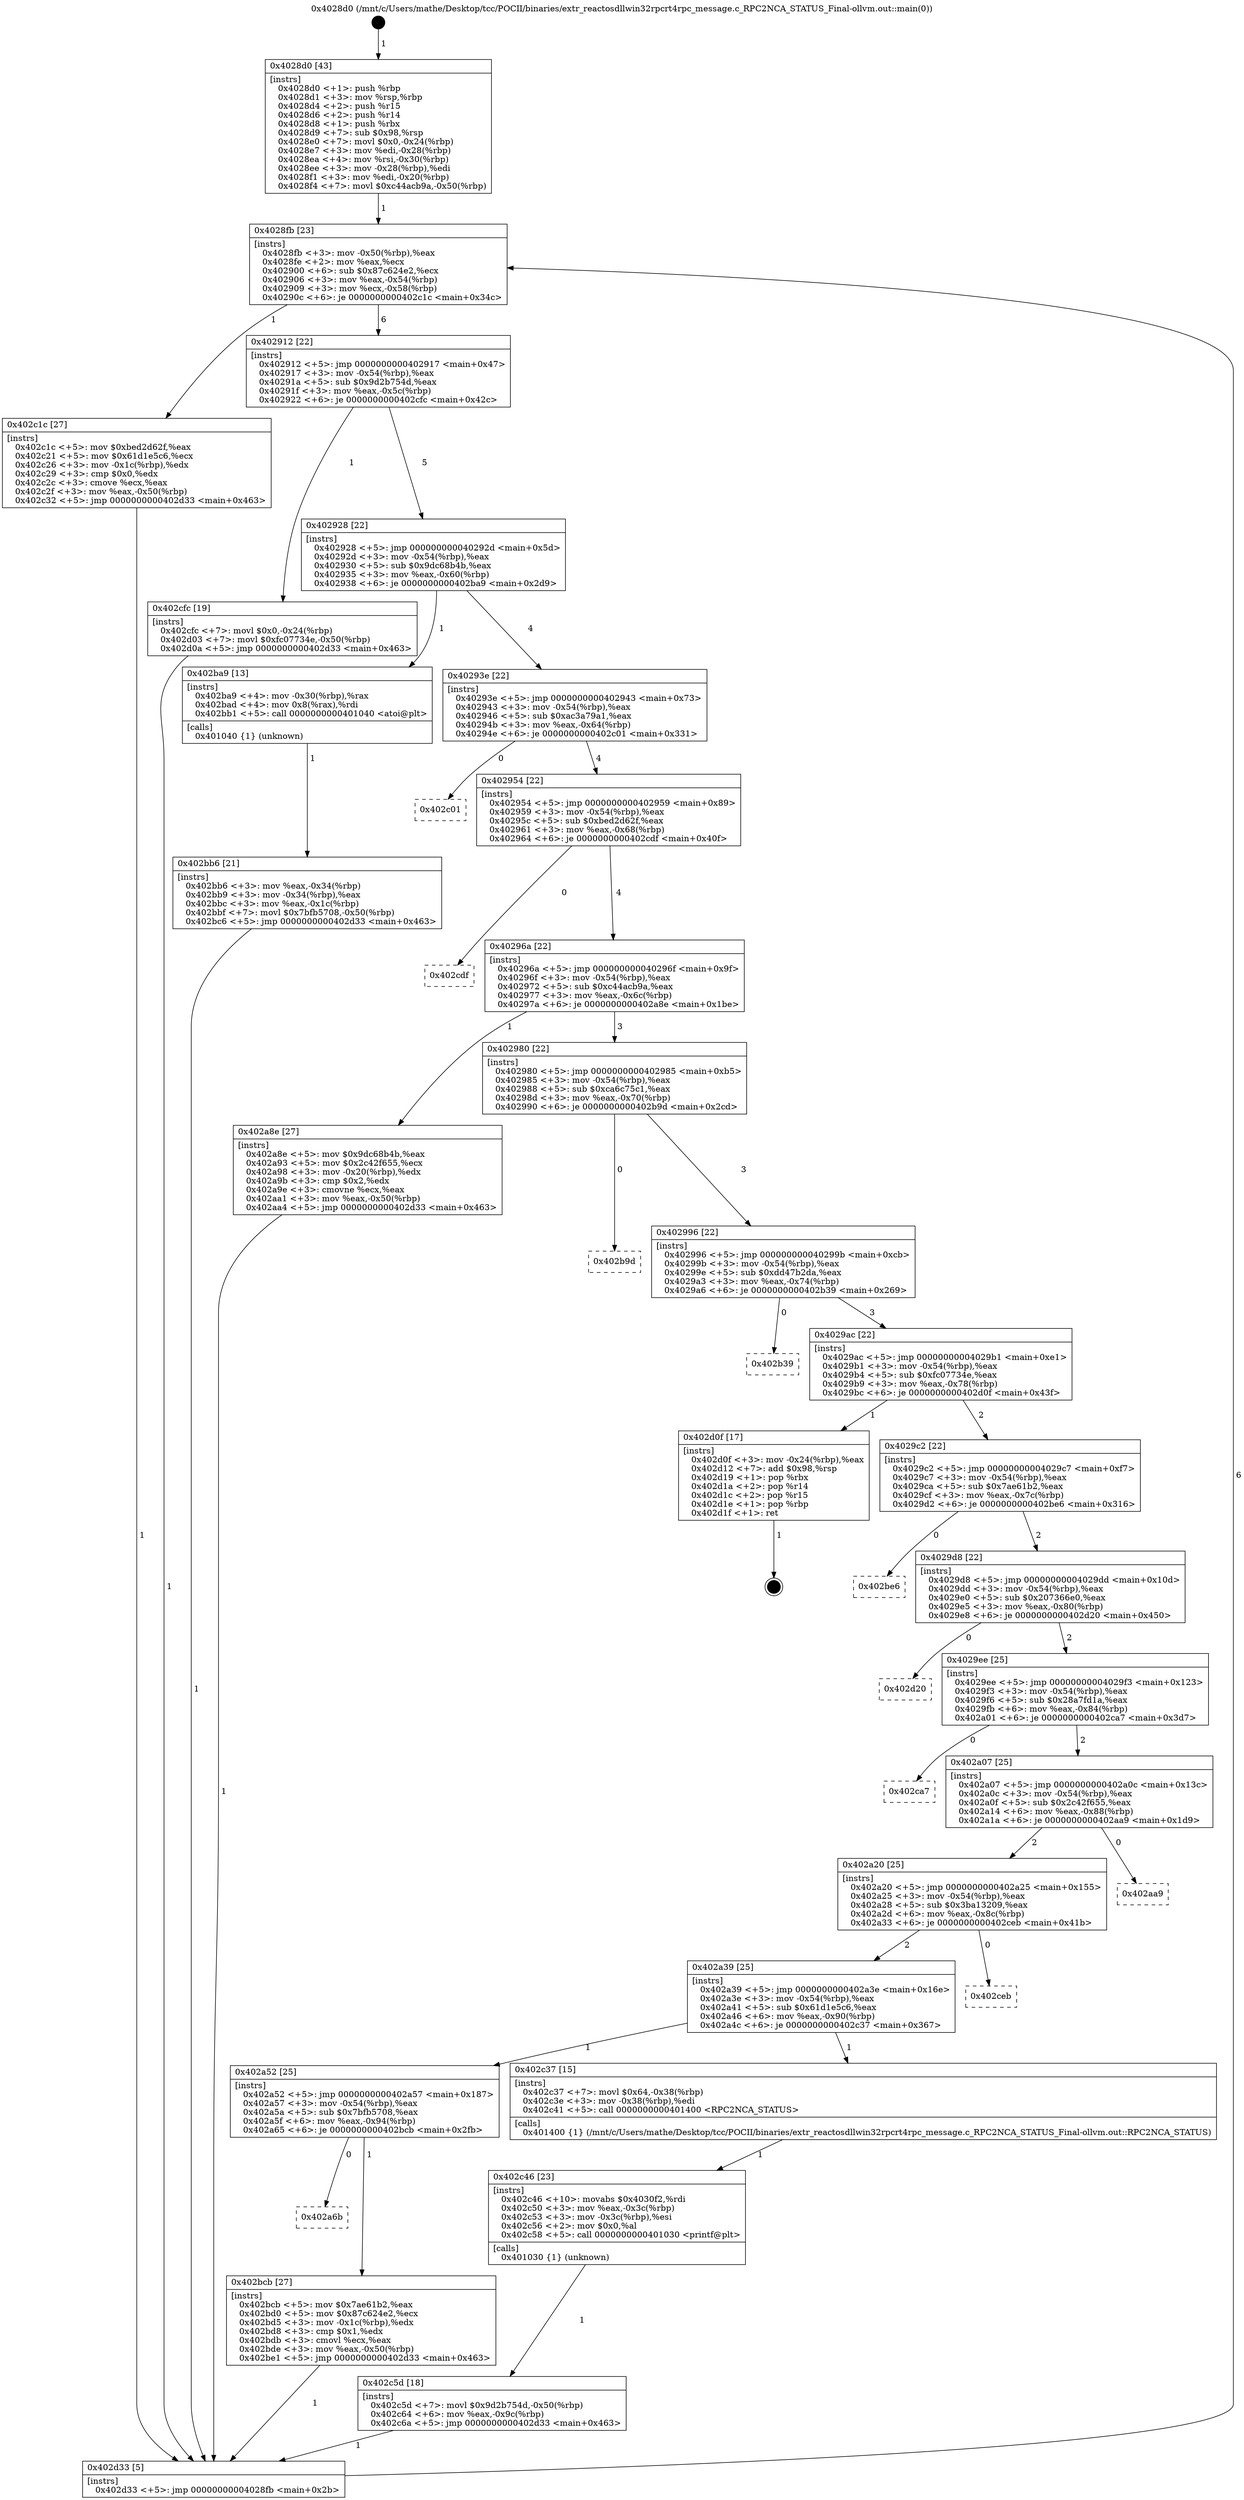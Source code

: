 digraph "0x4028d0" {
  label = "0x4028d0 (/mnt/c/Users/mathe/Desktop/tcc/POCII/binaries/extr_reactosdllwin32rpcrt4rpc_message.c_RPC2NCA_STATUS_Final-ollvm.out::main(0))"
  labelloc = "t"
  node[shape=record]

  Entry [label="",width=0.3,height=0.3,shape=circle,fillcolor=black,style=filled]
  "0x4028fb" [label="{
     0x4028fb [23]\l
     | [instrs]\l
     &nbsp;&nbsp;0x4028fb \<+3\>: mov -0x50(%rbp),%eax\l
     &nbsp;&nbsp;0x4028fe \<+2\>: mov %eax,%ecx\l
     &nbsp;&nbsp;0x402900 \<+6\>: sub $0x87c624e2,%ecx\l
     &nbsp;&nbsp;0x402906 \<+3\>: mov %eax,-0x54(%rbp)\l
     &nbsp;&nbsp;0x402909 \<+3\>: mov %ecx,-0x58(%rbp)\l
     &nbsp;&nbsp;0x40290c \<+6\>: je 0000000000402c1c \<main+0x34c\>\l
  }"]
  "0x402c1c" [label="{
     0x402c1c [27]\l
     | [instrs]\l
     &nbsp;&nbsp;0x402c1c \<+5\>: mov $0xbed2d62f,%eax\l
     &nbsp;&nbsp;0x402c21 \<+5\>: mov $0x61d1e5c6,%ecx\l
     &nbsp;&nbsp;0x402c26 \<+3\>: mov -0x1c(%rbp),%edx\l
     &nbsp;&nbsp;0x402c29 \<+3\>: cmp $0x0,%edx\l
     &nbsp;&nbsp;0x402c2c \<+3\>: cmove %ecx,%eax\l
     &nbsp;&nbsp;0x402c2f \<+3\>: mov %eax,-0x50(%rbp)\l
     &nbsp;&nbsp;0x402c32 \<+5\>: jmp 0000000000402d33 \<main+0x463\>\l
  }"]
  "0x402912" [label="{
     0x402912 [22]\l
     | [instrs]\l
     &nbsp;&nbsp;0x402912 \<+5\>: jmp 0000000000402917 \<main+0x47\>\l
     &nbsp;&nbsp;0x402917 \<+3\>: mov -0x54(%rbp),%eax\l
     &nbsp;&nbsp;0x40291a \<+5\>: sub $0x9d2b754d,%eax\l
     &nbsp;&nbsp;0x40291f \<+3\>: mov %eax,-0x5c(%rbp)\l
     &nbsp;&nbsp;0x402922 \<+6\>: je 0000000000402cfc \<main+0x42c\>\l
  }"]
  Exit [label="",width=0.3,height=0.3,shape=circle,fillcolor=black,style=filled,peripheries=2]
  "0x402cfc" [label="{
     0x402cfc [19]\l
     | [instrs]\l
     &nbsp;&nbsp;0x402cfc \<+7\>: movl $0x0,-0x24(%rbp)\l
     &nbsp;&nbsp;0x402d03 \<+7\>: movl $0xfc07734e,-0x50(%rbp)\l
     &nbsp;&nbsp;0x402d0a \<+5\>: jmp 0000000000402d33 \<main+0x463\>\l
  }"]
  "0x402928" [label="{
     0x402928 [22]\l
     | [instrs]\l
     &nbsp;&nbsp;0x402928 \<+5\>: jmp 000000000040292d \<main+0x5d\>\l
     &nbsp;&nbsp;0x40292d \<+3\>: mov -0x54(%rbp),%eax\l
     &nbsp;&nbsp;0x402930 \<+5\>: sub $0x9dc68b4b,%eax\l
     &nbsp;&nbsp;0x402935 \<+3\>: mov %eax,-0x60(%rbp)\l
     &nbsp;&nbsp;0x402938 \<+6\>: je 0000000000402ba9 \<main+0x2d9\>\l
  }"]
  "0x402c5d" [label="{
     0x402c5d [18]\l
     | [instrs]\l
     &nbsp;&nbsp;0x402c5d \<+7\>: movl $0x9d2b754d,-0x50(%rbp)\l
     &nbsp;&nbsp;0x402c64 \<+6\>: mov %eax,-0x9c(%rbp)\l
     &nbsp;&nbsp;0x402c6a \<+5\>: jmp 0000000000402d33 \<main+0x463\>\l
  }"]
  "0x402ba9" [label="{
     0x402ba9 [13]\l
     | [instrs]\l
     &nbsp;&nbsp;0x402ba9 \<+4\>: mov -0x30(%rbp),%rax\l
     &nbsp;&nbsp;0x402bad \<+4\>: mov 0x8(%rax),%rdi\l
     &nbsp;&nbsp;0x402bb1 \<+5\>: call 0000000000401040 \<atoi@plt\>\l
     | [calls]\l
     &nbsp;&nbsp;0x401040 \{1\} (unknown)\l
  }"]
  "0x40293e" [label="{
     0x40293e [22]\l
     | [instrs]\l
     &nbsp;&nbsp;0x40293e \<+5\>: jmp 0000000000402943 \<main+0x73\>\l
     &nbsp;&nbsp;0x402943 \<+3\>: mov -0x54(%rbp),%eax\l
     &nbsp;&nbsp;0x402946 \<+5\>: sub $0xac3a79a1,%eax\l
     &nbsp;&nbsp;0x40294b \<+3\>: mov %eax,-0x64(%rbp)\l
     &nbsp;&nbsp;0x40294e \<+6\>: je 0000000000402c01 \<main+0x331\>\l
  }"]
  "0x402c46" [label="{
     0x402c46 [23]\l
     | [instrs]\l
     &nbsp;&nbsp;0x402c46 \<+10\>: movabs $0x4030f2,%rdi\l
     &nbsp;&nbsp;0x402c50 \<+3\>: mov %eax,-0x3c(%rbp)\l
     &nbsp;&nbsp;0x402c53 \<+3\>: mov -0x3c(%rbp),%esi\l
     &nbsp;&nbsp;0x402c56 \<+2\>: mov $0x0,%al\l
     &nbsp;&nbsp;0x402c58 \<+5\>: call 0000000000401030 \<printf@plt\>\l
     | [calls]\l
     &nbsp;&nbsp;0x401030 \{1\} (unknown)\l
  }"]
  "0x402c01" [label="{
     0x402c01\l
  }", style=dashed]
  "0x402954" [label="{
     0x402954 [22]\l
     | [instrs]\l
     &nbsp;&nbsp;0x402954 \<+5\>: jmp 0000000000402959 \<main+0x89\>\l
     &nbsp;&nbsp;0x402959 \<+3\>: mov -0x54(%rbp),%eax\l
     &nbsp;&nbsp;0x40295c \<+5\>: sub $0xbed2d62f,%eax\l
     &nbsp;&nbsp;0x402961 \<+3\>: mov %eax,-0x68(%rbp)\l
     &nbsp;&nbsp;0x402964 \<+6\>: je 0000000000402cdf \<main+0x40f\>\l
  }"]
  "0x402a6b" [label="{
     0x402a6b\l
  }", style=dashed]
  "0x402cdf" [label="{
     0x402cdf\l
  }", style=dashed]
  "0x40296a" [label="{
     0x40296a [22]\l
     | [instrs]\l
     &nbsp;&nbsp;0x40296a \<+5\>: jmp 000000000040296f \<main+0x9f\>\l
     &nbsp;&nbsp;0x40296f \<+3\>: mov -0x54(%rbp),%eax\l
     &nbsp;&nbsp;0x402972 \<+5\>: sub $0xc44acb9a,%eax\l
     &nbsp;&nbsp;0x402977 \<+3\>: mov %eax,-0x6c(%rbp)\l
     &nbsp;&nbsp;0x40297a \<+6\>: je 0000000000402a8e \<main+0x1be\>\l
  }"]
  "0x402bcb" [label="{
     0x402bcb [27]\l
     | [instrs]\l
     &nbsp;&nbsp;0x402bcb \<+5\>: mov $0x7ae61b2,%eax\l
     &nbsp;&nbsp;0x402bd0 \<+5\>: mov $0x87c624e2,%ecx\l
     &nbsp;&nbsp;0x402bd5 \<+3\>: mov -0x1c(%rbp),%edx\l
     &nbsp;&nbsp;0x402bd8 \<+3\>: cmp $0x1,%edx\l
     &nbsp;&nbsp;0x402bdb \<+3\>: cmovl %ecx,%eax\l
     &nbsp;&nbsp;0x402bde \<+3\>: mov %eax,-0x50(%rbp)\l
     &nbsp;&nbsp;0x402be1 \<+5\>: jmp 0000000000402d33 \<main+0x463\>\l
  }"]
  "0x402a8e" [label="{
     0x402a8e [27]\l
     | [instrs]\l
     &nbsp;&nbsp;0x402a8e \<+5\>: mov $0x9dc68b4b,%eax\l
     &nbsp;&nbsp;0x402a93 \<+5\>: mov $0x2c42f655,%ecx\l
     &nbsp;&nbsp;0x402a98 \<+3\>: mov -0x20(%rbp),%edx\l
     &nbsp;&nbsp;0x402a9b \<+3\>: cmp $0x2,%edx\l
     &nbsp;&nbsp;0x402a9e \<+3\>: cmovne %ecx,%eax\l
     &nbsp;&nbsp;0x402aa1 \<+3\>: mov %eax,-0x50(%rbp)\l
     &nbsp;&nbsp;0x402aa4 \<+5\>: jmp 0000000000402d33 \<main+0x463\>\l
  }"]
  "0x402980" [label="{
     0x402980 [22]\l
     | [instrs]\l
     &nbsp;&nbsp;0x402980 \<+5\>: jmp 0000000000402985 \<main+0xb5\>\l
     &nbsp;&nbsp;0x402985 \<+3\>: mov -0x54(%rbp),%eax\l
     &nbsp;&nbsp;0x402988 \<+5\>: sub $0xca6c75c1,%eax\l
     &nbsp;&nbsp;0x40298d \<+3\>: mov %eax,-0x70(%rbp)\l
     &nbsp;&nbsp;0x402990 \<+6\>: je 0000000000402b9d \<main+0x2cd\>\l
  }"]
  "0x402d33" [label="{
     0x402d33 [5]\l
     | [instrs]\l
     &nbsp;&nbsp;0x402d33 \<+5\>: jmp 00000000004028fb \<main+0x2b\>\l
  }"]
  "0x4028d0" [label="{
     0x4028d0 [43]\l
     | [instrs]\l
     &nbsp;&nbsp;0x4028d0 \<+1\>: push %rbp\l
     &nbsp;&nbsp;0x4028d1 \<+3\>: mov %rsp,%rbp\l
     &nbsp;&nbsp;0x4028d4 \<+2\>: push %r15\l
     &nbsp;&nbsp;0x4028d6 \<+2\>: push %r14\l
     &nbsp;&nbsp;0x4028d8 \<+1\>: push %rbx\l
     &nbsp;&nbsp;0x4028d9 \<+7\>: sub $0x98,%rsp\l
     &nbsp;&nbsp;0x4028e0 \<+7\>: movl $0x0,-0x24(%rbp)\l
     &nbsp;&nbsp;0x4028e7 \<+3\>: mov %edi,-0x28(%rbp)\l
     &nbsp;&nbsp;0x4028ea \<+4\>: mov %rsi,-0x30(%rbp)\l
     &nbsp;&nbsp;0x4028ee \<+3\>: mov -0x28(%rbp),%edi\l
     &nbsp;&nbsp;0x4028f1 \<+3\>: mov %edi,-0x20(%rbp)\l
     &nbsp;&nbsp;0x4028f4 \<+7\>: movl $0xc44acb9a,-0x50(%rbp)\l
  }"]
  "0x402bb6" [label="{
     0x402bb6 [21]\l
     | [instrs]\l
     &nbsp;&nbsp;0x402bb6 \<+3\>: mov %eax,-0x34(%rbp)\l
     &nbsp;&nbsp;0x402bb9 \<+3\>: mov -0x34(%rbp),%eax\l
     &nbsp;&nbsp;0x402bbc \<+3\>: mov %eax,-0x1c(%rbp)\l
     &nbsp;&nbsp;0x402bbf \<+7\>: movl $0x7bfb5708,-0x50(%rbp)\l
     &nbsp;&nbsp;0x402bc6 \<+5\>: jmp 0000000000402d33 \<main+0x463\>\l
  }"]
  "0x402a52" [label="{
     0x402a52 [25]\l
     | [instrs]\l
     &nbsp;&nbsp;0x402a52 \<+5\>: jmp 0000000000402a57 \<main+0x187\>\l
     &nbsp;&nbsp;0x402a57 \<+3\>: mov -0x54(%rbp),%eax\l
     &nbsp;&nbsp;0x402a5a \<+5\>: sub $0x7bfb5708,%eax\l
     &nbsp;&nbsp;0x402a5f \<+6\>: mov %eax,-0x94(%rbp)\l
     &nbsp;&nbsp;0x402a65 \<+6\>: je 0000000000402bcb \<main+0x2fb\>\l
  }"]
  "0x402b9d" [label="{
     0x402b9d\l
  }", style=dashed]
  "0x402996" [label="{
     0x402996 [22]\l
     | [instrs]\l
     &nbsp;&nbsp;0x402996 \<+5\>: jmp 000000000040299b \<main+0xcb\>\l
     &nbsp;&nbsp;0x40299b \<+3\>: mov -0x54(%rbp),%eax\l
     &nbsp;&nbsp;0x40299e \<+5\>: sub $0xdd47b2da,%eax\l
     &nbsp;&nbsp;0x4029a3 \<+3\>: mov %eax,-0x74(%rbp)\l
     &nbsp;&nbsp;0x4029a6 \<+6\>: je 0000000000402b39 \<main+0x269\>\l
  }"]
  "0x402c37" [label="{
     0x402c37 [15]\l
     | [instrs]\l
     &nbsp;&nbsp;0x402c37 \<+7\>: movl $0x64,-0x38(%rbp)\l
     &nbsp;&nbsp;0x402c3e \<+3\>: mov -0x38(%rbp),%edi\l
     &nbsp;&nbsp;0x402c41 \<+5\>: call 0000000000401400 \<RPC2NCA_STATUS\>\l
     | [calls]\l
     &nbsp;&nbsp;0x401400 \{1\} (/mnt/c/Users/mathe/Desktop/tcc/POCII/binaries/extr_reactosdllwin32rpcrt4rpc_message.c_RPC2NCA_STATUS_Final-ollvm.out::RPC2NCA_STATUS)\l
  }"]
  "0x402b39" [label="{
     0x402b39\l
  }", style=dashed]
  "0x4029ac" [label="{
     0x4029ac [22]\l
     | [instrs]\l
     &nbsp;&nbsp;0x4029ac \<+5\>: jmp 00000000004029b1 \<main+0xe1\>\l
     &nbsp;&nbsp;0x4029b1 \<+3\>: mov -0x54(%rbp),%eax\l
     &nbsp;&nbsp;0x4029b4 \<+5\>: sub $0xfc07734e,%eax\l
     &nbsp;&nbsp;0x4029b9 \<+3\>: mov %eax,-0x78(%rbp)\l
     &nbsp;&nbsp;0x4029bc \<+6\>: je 0000000000402d0f \<main+0x43f\>\l
  }"]
  "0x402a39" [label="{
     0x402a39 [25]\l
     | [instrs]\l
     &nbsp;&nbsp;0x402a39 \<+5\>: jmp 0000000000402a3e \<main+0x16e\>\l
     &nbsp;&nbsp;0x402a3e \<+3\>: mov -0x54(%rbp),%eax\l
     &nbsp;&nbsp;0x402a41 \<+5\>: sub $0x61d1e5c6,%eax\l
     &nbsp;&nbsp;0x402a46 \<+6\>: mov %eax,-0x90(%rbp)\l
     &nbsp;&nbsp;0x402a4c \<+6\>: je 0000000000402c37 \<main+0x367\>\l
  }"]
  "0x402d0f" [label="{
     0x402d0f [17]\l
     | [instrs]\l
     &nbsp;&nbsp;0x402d0f \<+3\>: mov -0x24(%rbp),%eax\l
     &nbsp;&nbsp;0x402d12 \<+7\>: add $0x98,%rsp\l
     &nbsp;&nbsp;0x402d19 \<+1\>: pop %rbx\l
     &nbsp;&nbsp;0x402d1a \<+2\>: pop %r14\l
     &nbsp;&nbsp;0x402d1c \<+2\>: pop %r15\l
     &nbsp;&nbsp;0x402d1e \<+1\>: pop %rbp\l
     &nbsp;&nbsp;0x402d1f \<+1\>: ret\l
  }"]
  "0x4029c2" [label="{
     0x4029c2 [22]\l
     | [instrs]\l
     &nbsp;&nbsp;0x4029c2 \<+5\>: jmp 00000000004029c7 \<main+0xf7\>\l
     &nbsp;&nbsp;0x4029c7 \<+3\>: mov -0x54(%rbp),%eax\l
     &nbsp;&nbsp;0x4029ca \<+5\>: sub $0x7ae61b2,%eax\l
     &nbsp;&nbsp;0x4029cf \<+3\>: mov %eax,-0x7c(%rbp)\l
     &nbsp;&nbsp;0x4029d2 \<+6\>: je 0000000000402be6 \<main+0x316\>\l
  }"]
  "0x402ceb" [label="{
     0x402ceb\l
  }", style=dashed]
  "0x402be6" [label="{
     0x402be6\l
  }", style=dashed]
  "0x4029d8" [label="{
     0x4029d8 [22]\l
     | [instrs]\l
     &nbsp;&nbsp;0x4029d8 \<+5\>: jmp 00000000004029dd \<main+0x10d\>\l
     &nbsp;&nbsp;0x4029dd \<+3\>: mov -0x54(%rbp),%eax\l
     &nbsp;&nbsp;0x4029e0 \<+5\>: sub $0x207366e0,%eax\l
     &nbsp;&nbsp;0x4029e5 \<+3\>: mov %eax,-0x80(%rbp)\l
     &nbsp;&nbsp;0x4029e8 \<+6\>: je 0000000000402d20 \<main+0x450\>\l
  }"]
  "0x402a20" [label="{
     0x402a20 [25]\l
     | [instrs]\l
     &nbsp;&nbsp;0x402a20 \<+5\>: jmp 0000000000402a25 \<main+0x155\>\l
     &nbsp;&nbsp;0x402a25 \<+3\>: mov -0x54(%rbp),%eax\l
     &nbsp;&nbsp;0x402a28 \<+5\>: sub $0x3ba13209,%eax\l
     &nbsp;&nbsp;0x402a2d \<+6\>: mov %eax,-0x8c(%rbp)\l
     &nbsp;&nbsp;0x402a33 \<+6\>: je 0000000000402ceb \<main+0x41b\>\l
  }"]
  "0x402d20" [label="{
     0x402d20\l
  }", style=dashed]
  "0x4029ee" [label="{
     0x4029ee [25]\l
     | [instrs]\l
     &nbsp;&nbsp;0x4029ee \<+5\>: jmp 00000000004029f3 \<main+0x123\>\l
     &nbsp;&nbsp;0x4029f3 \<+3\>: mov -0x54(%rbp),%eax\l
     &nbsp;&nbsp;0x4029f6 \<+5\>: sub $0x28a7fd1a,%eax\l
     &nbsp;&nbsp;0x4029fb \<+6\>: mov %eax,-0x84(%rbp)\l
     &nbsp;&nbsp;0x402a01 \<+6\>: je 0000000000402ca7 \<main+0x3d7\>\l
  }"]
  "0x402aa9" [label="{
     0x402aa9\l
  }", style=dashed]
  "0x402ca7" [label="{
     0x402ca7\l
  }", style=dashed]
  "0x402a07" [label="{
     0x402a07 [25]\l
     | [instrs]\l
     &nbsp;&nbsp;0x402a07 \<+5\>: jmp 0000000000402a0c \<main+0x13c\>\l
     &nbsp;&nbsp;0x402a0c \<+3\>: mov -0x54(%rbp),%eax\l
     &nbsp;&nbsp;0x402a0f \<+5\>: sub $0x2c42f655,%eax\l
     &nbsp;&nbsp;0x402a14 \<+6\>: mov %eax,-0x88(%rbp)\l
     &nbsp;&nbsp;0x402a1a \<+6\>: je 0000000000402aa9 \<main+0x1d9\>\l
  }"]
  Entry -> "0x4028d0" [label=" 1"]
  "0x4028fb" -> "0x402c1c" [label=" 1"]
  "0x4028fb" -> "0x402912" [label=" 6"]
  "0x402d0f" -> Exit [label=" 1"]
  "0x402912" -> "0x402cfc" [label=" 1"]
  "0x402912" -> "0x402928" [label=" 5"]
  "0x402cfc" -> "0x402d33" [label=" 1"]
  "0x402928" -> "0x402ba9" [label=" 1"]
  "0x402928" -> "0x40293e" [label=" 4"]
  "0x402c5d" -> "0x402d33" [label=" 1"]
  "0x40293e" -> "0x402c01" [label=" 0"]
  "0x40293e" -> "0x402954" [label=" 4"]
  "0x402c46" -> "0x402c5d" [label=" 1"]
  "0x402954" -> "0x402cdf" [label=" 0"]
  "0x402954" -> "0x40296a" [label=" 4"]
  "0x402c37" -> "0x402c46" [label=" 1"]
  "0x40296a" -> "0x402a8e" [label=" 1"]
  "0x40296a" -> "0x402980" [label=" 3"]
  "0x402a8e" -> "0x402d33" [label=" 1"]
  "0x4028d0" -> "0x4028fb" [label=" 1"]
  "0x402d33" -> "0x4028fb" [label=" 6"]
  "0x402ba9" -> "0x402bb6" [label=" 1"]
  "0x402bb6" -> "0x402d33" [label=" 1"]
  "0x402c1c" -> "0x402d33" [label=" 1"]
  "0x402980" -> "0x402b9d" [label=" 0"]
  "0x402980" -> "0x402996" [label=" 3"]
  "0x402a52" -> "0x402a6b" [label=" 0"]
  "0x402996" -> "0x402b39" [label=" 0"]
  "0x402996" -> "0x4029ac" [label=" 3"]
  "0x402a52" -> "0x402bcb" [label=" 1"]
  "0x4029ac" -> "0x402d0f" [label=" 1"]
  "0x4029ac" -> "0x4029c2" [label=" 2"]
  "0x402a39" -> "0x402a52" [label=" 1"]
  "0x4029c2" -> "0x402be6" [label=" 0"]
  "0x4029c2" -> "0x4029d8" [label=" 2"]
  "0x402a39" -> "0x402c37" [label=" 1"]
  "0x4029d8" -> "0x402d20" [label=" 0"]
  "0x4029d8" -> "0x4029ee" [label=" 2"]
  "0x402a20" -> "0x402a39" [label=" 2"]
  "0x4029ee" -> "0x402ca7" [label=" 0"]
  "0x4029ee" -> "0x402a07" [label=" 2"]
  "0x402a20" -> "0x402ceb" [label=" 0"]
  "0x402a07" -> "0x402aa9" [label=" 0"]
  "0x402a07" -> "0x402a20" [label=" 2"]
  "0x402bcb" -> "0x402d33" [label=" 1"]
}

